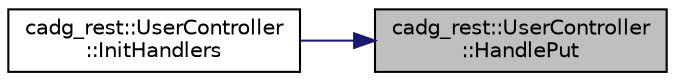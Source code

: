 digraph "cadg_rest::UserController::HandlePut"
{
 // LATEX_PDF_SIZE
  edge [fontname="Helvetica",fontsize="10",labelfontname="Helvetica",labelfontsize="10"];
  node [fontname="Helvetica",fontsize="10",shape=record];
  rankdir="RL";
  Node52 [label="cadg_rest::UserController\l::HandlePut",height=0.2,width=0.4,color="black", fillcolor="grey75", style="filled", fontcolor="black",tooltip="Updates a current user's data."];
  Node52 -> Node53 [dir="back",color="midnightblue",fontsize="10",style="solid",fontname="Helvetica"];
  Node53 [label="cadg_rest::UserController\l::InitHandlers",height=0.2,width=0.4,color="black", fillcolor="white", style="filled",URL="$classcadg__rest_1_1_user_controller.html#a213210b1e1f8f7417133f3290fbb9b67",tooltip="Initializes listeners and binds methods to proper handlers."];
}
